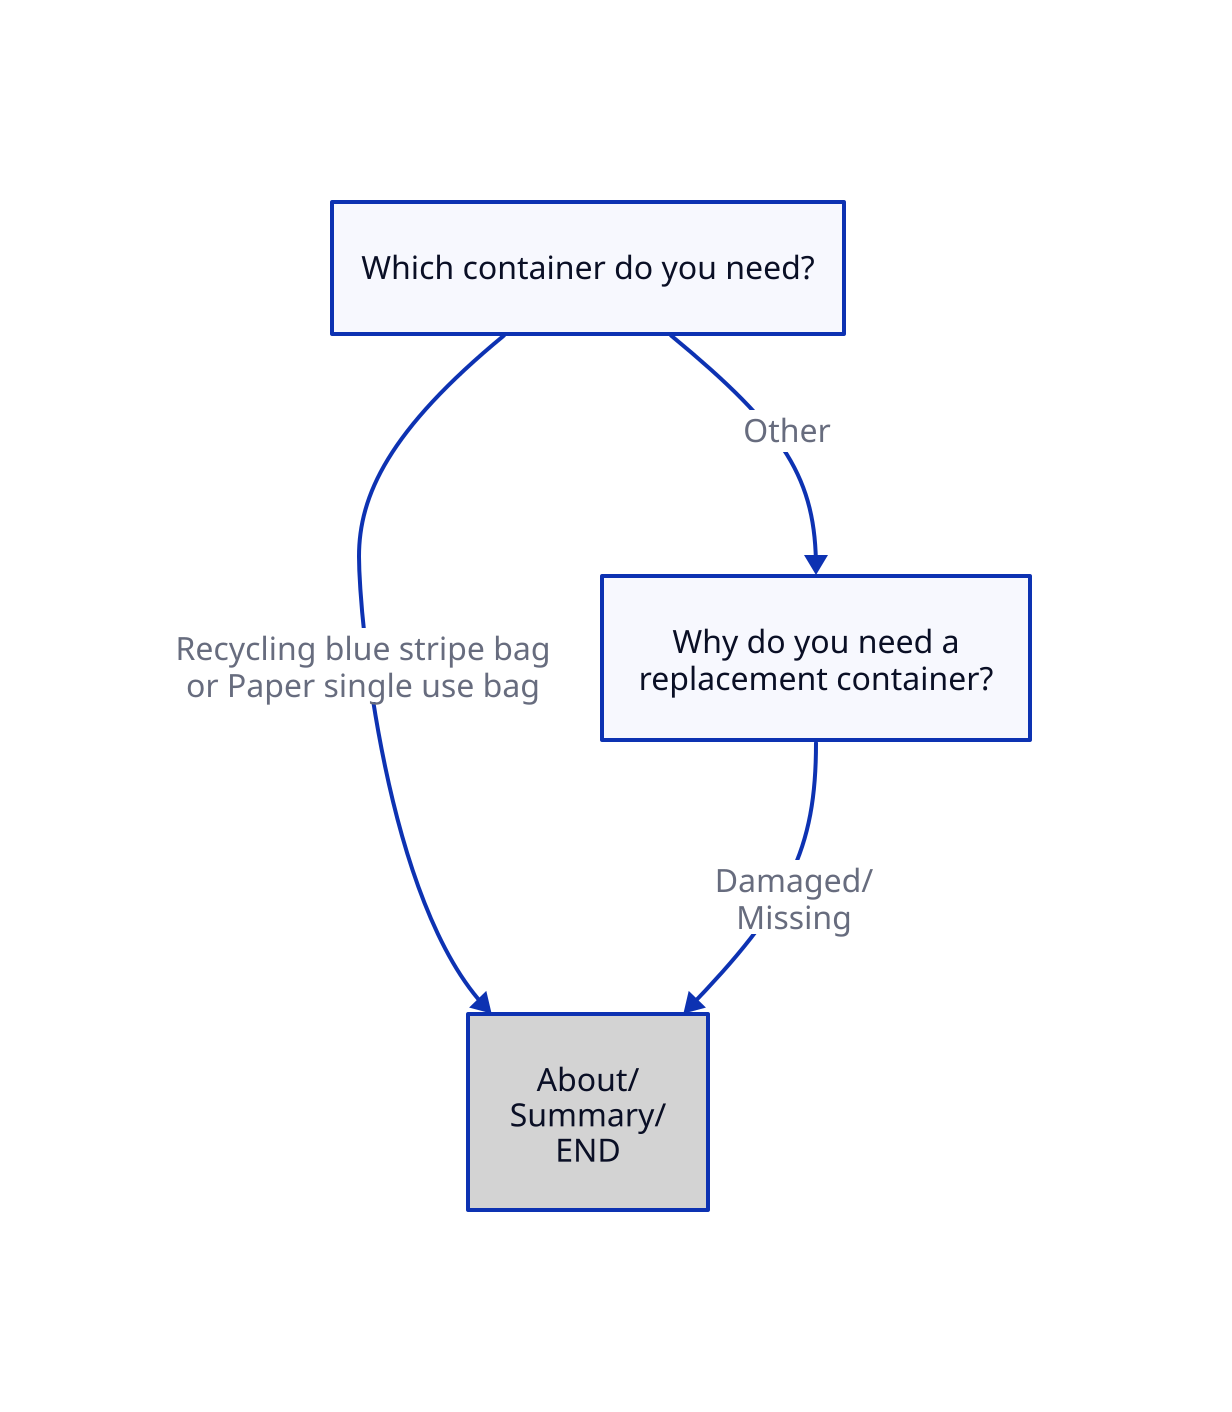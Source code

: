 Pick container: Which container do you need?
Replacement: Why do you need a\nreplacement container?
About you: About/\nSummary/\nEND { style.fill: lightgrey }

Pick container -> Replacement: Other
Pick container -> About you: Recycling blue stripe bag\nor Paper single use bag

Replacement -> About you: Damaged/\nMissing
